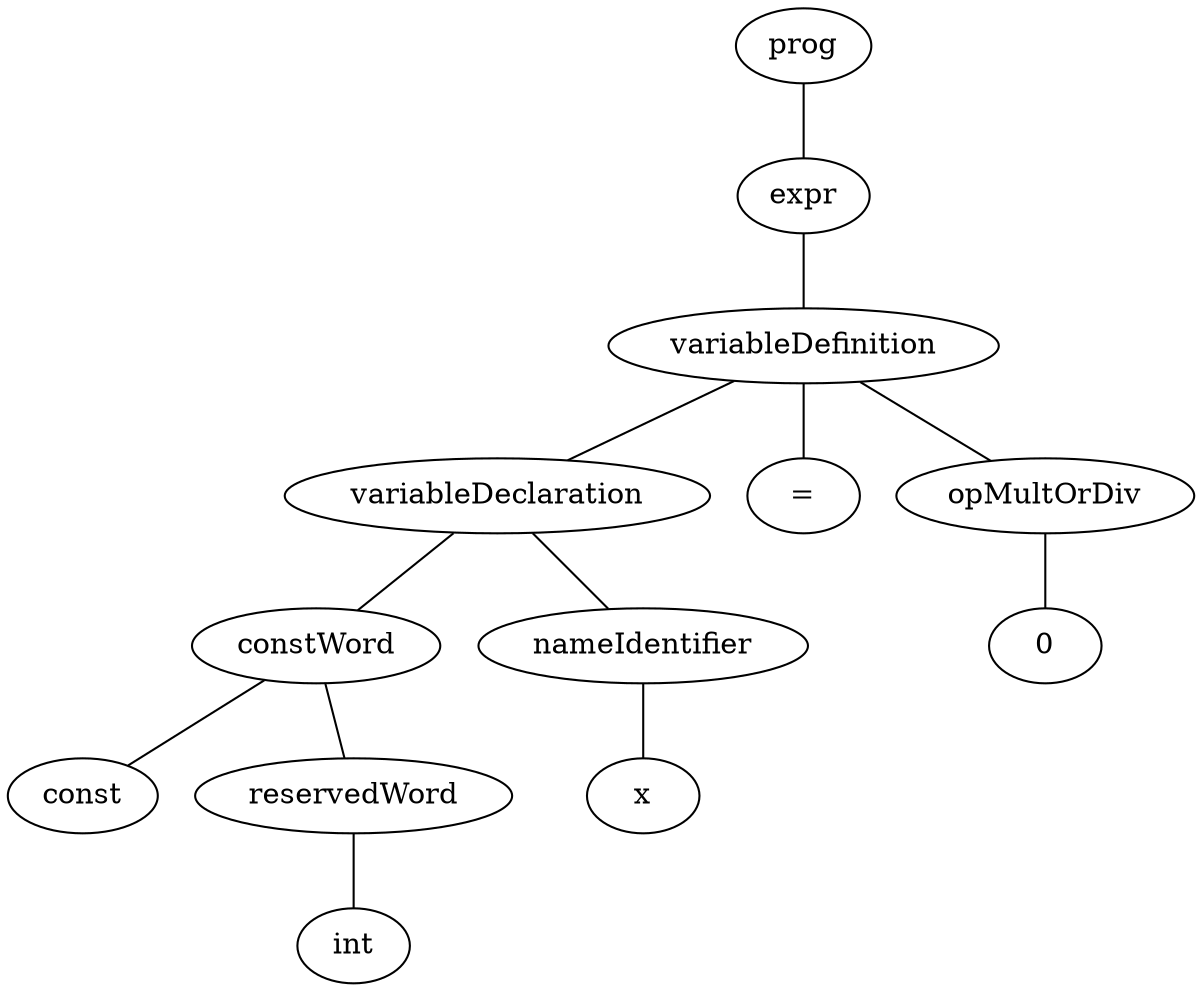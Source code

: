 graph ast { 
<AST.AST object at 0x7ff1583c0e80>[label="prog"] 
<AST.AST object at 0x7ff1583c2550>[label="expr"] 
<AST.AST object at 0x7ff1583b98e0>[label="variableDefinition"] 
<AST.AST object at 0x7ff1583b9b80>[label="variableDeclaration"] 
<AST.AST object at 0x7ff1583b9fa0>[label="constWord"] 
<AST.AST object at 0x7ff1583b9e80>[label="const"] 
<AST.AST object at 0x7ff1583b9490>[label="reservedWord"] 
<AST.AST object at 0x7ff1583556d0>[label="int"] 
<AST.AST object at 0x7ff1583558b0>[label="nameIdentifier"] 
<AST.AST object at 0x7ff158355ca0>[label="x"] 
<AST.AST object at 0x7ff1583b91c0>[label="="] 
<AST.AST object at 0x7ff158359550>[label="opMultOrDiv"] 
<AST.AST object at 0x7ff15835b7f0>[label="0"] 
<AST.AST object at 0x7ff1583c0e80> -- <AST.AST object at 0x7ff1583c2550>
<AST.AST object at 0x7ff1583c2550> -- <AST.AST object at 0x7ff1583b98e0>
<AST.AST object at 0x7ff1583b98e0> -- <AST.AST object at 0x7ff1583b9b80>
<AST.AST object at 0x7ff1583b9b80> -- <AST.AST object at 0x7ff1583b9fa0>
<AST.AST object at 0x7ff1583b9fa0> -- <AST.AST object at 0x7ff1583b9e80>
<AST.AST object at 0x7ff1583b9fa0> -- <AST.AST object at 0x7ff1583b9490>
<AST.AST object at 0x7ff1583b9490> -- <AST.AST object at 0x7ff1583556d0>
<AST.AST object at 0x7ff1583b9b80> -- <AST.AST object at 0x7ff1583558b0>
<AST.AST object at 0x7ff1583558b0> -- <AST.AST object at 0x7ff158355ca0>
<AST.AST object at 0x7ff1583b98e0> -- <AST.AST object at 0x7ff1583b91c0>
<AST.AST object at 0x7ff1583b98e0> -- <AST.AST object at 0x7ff158359550>
<AST.AST object at 0x7ff158359550> -- <AST.AST object at 0x7ff15835b7f0>
}